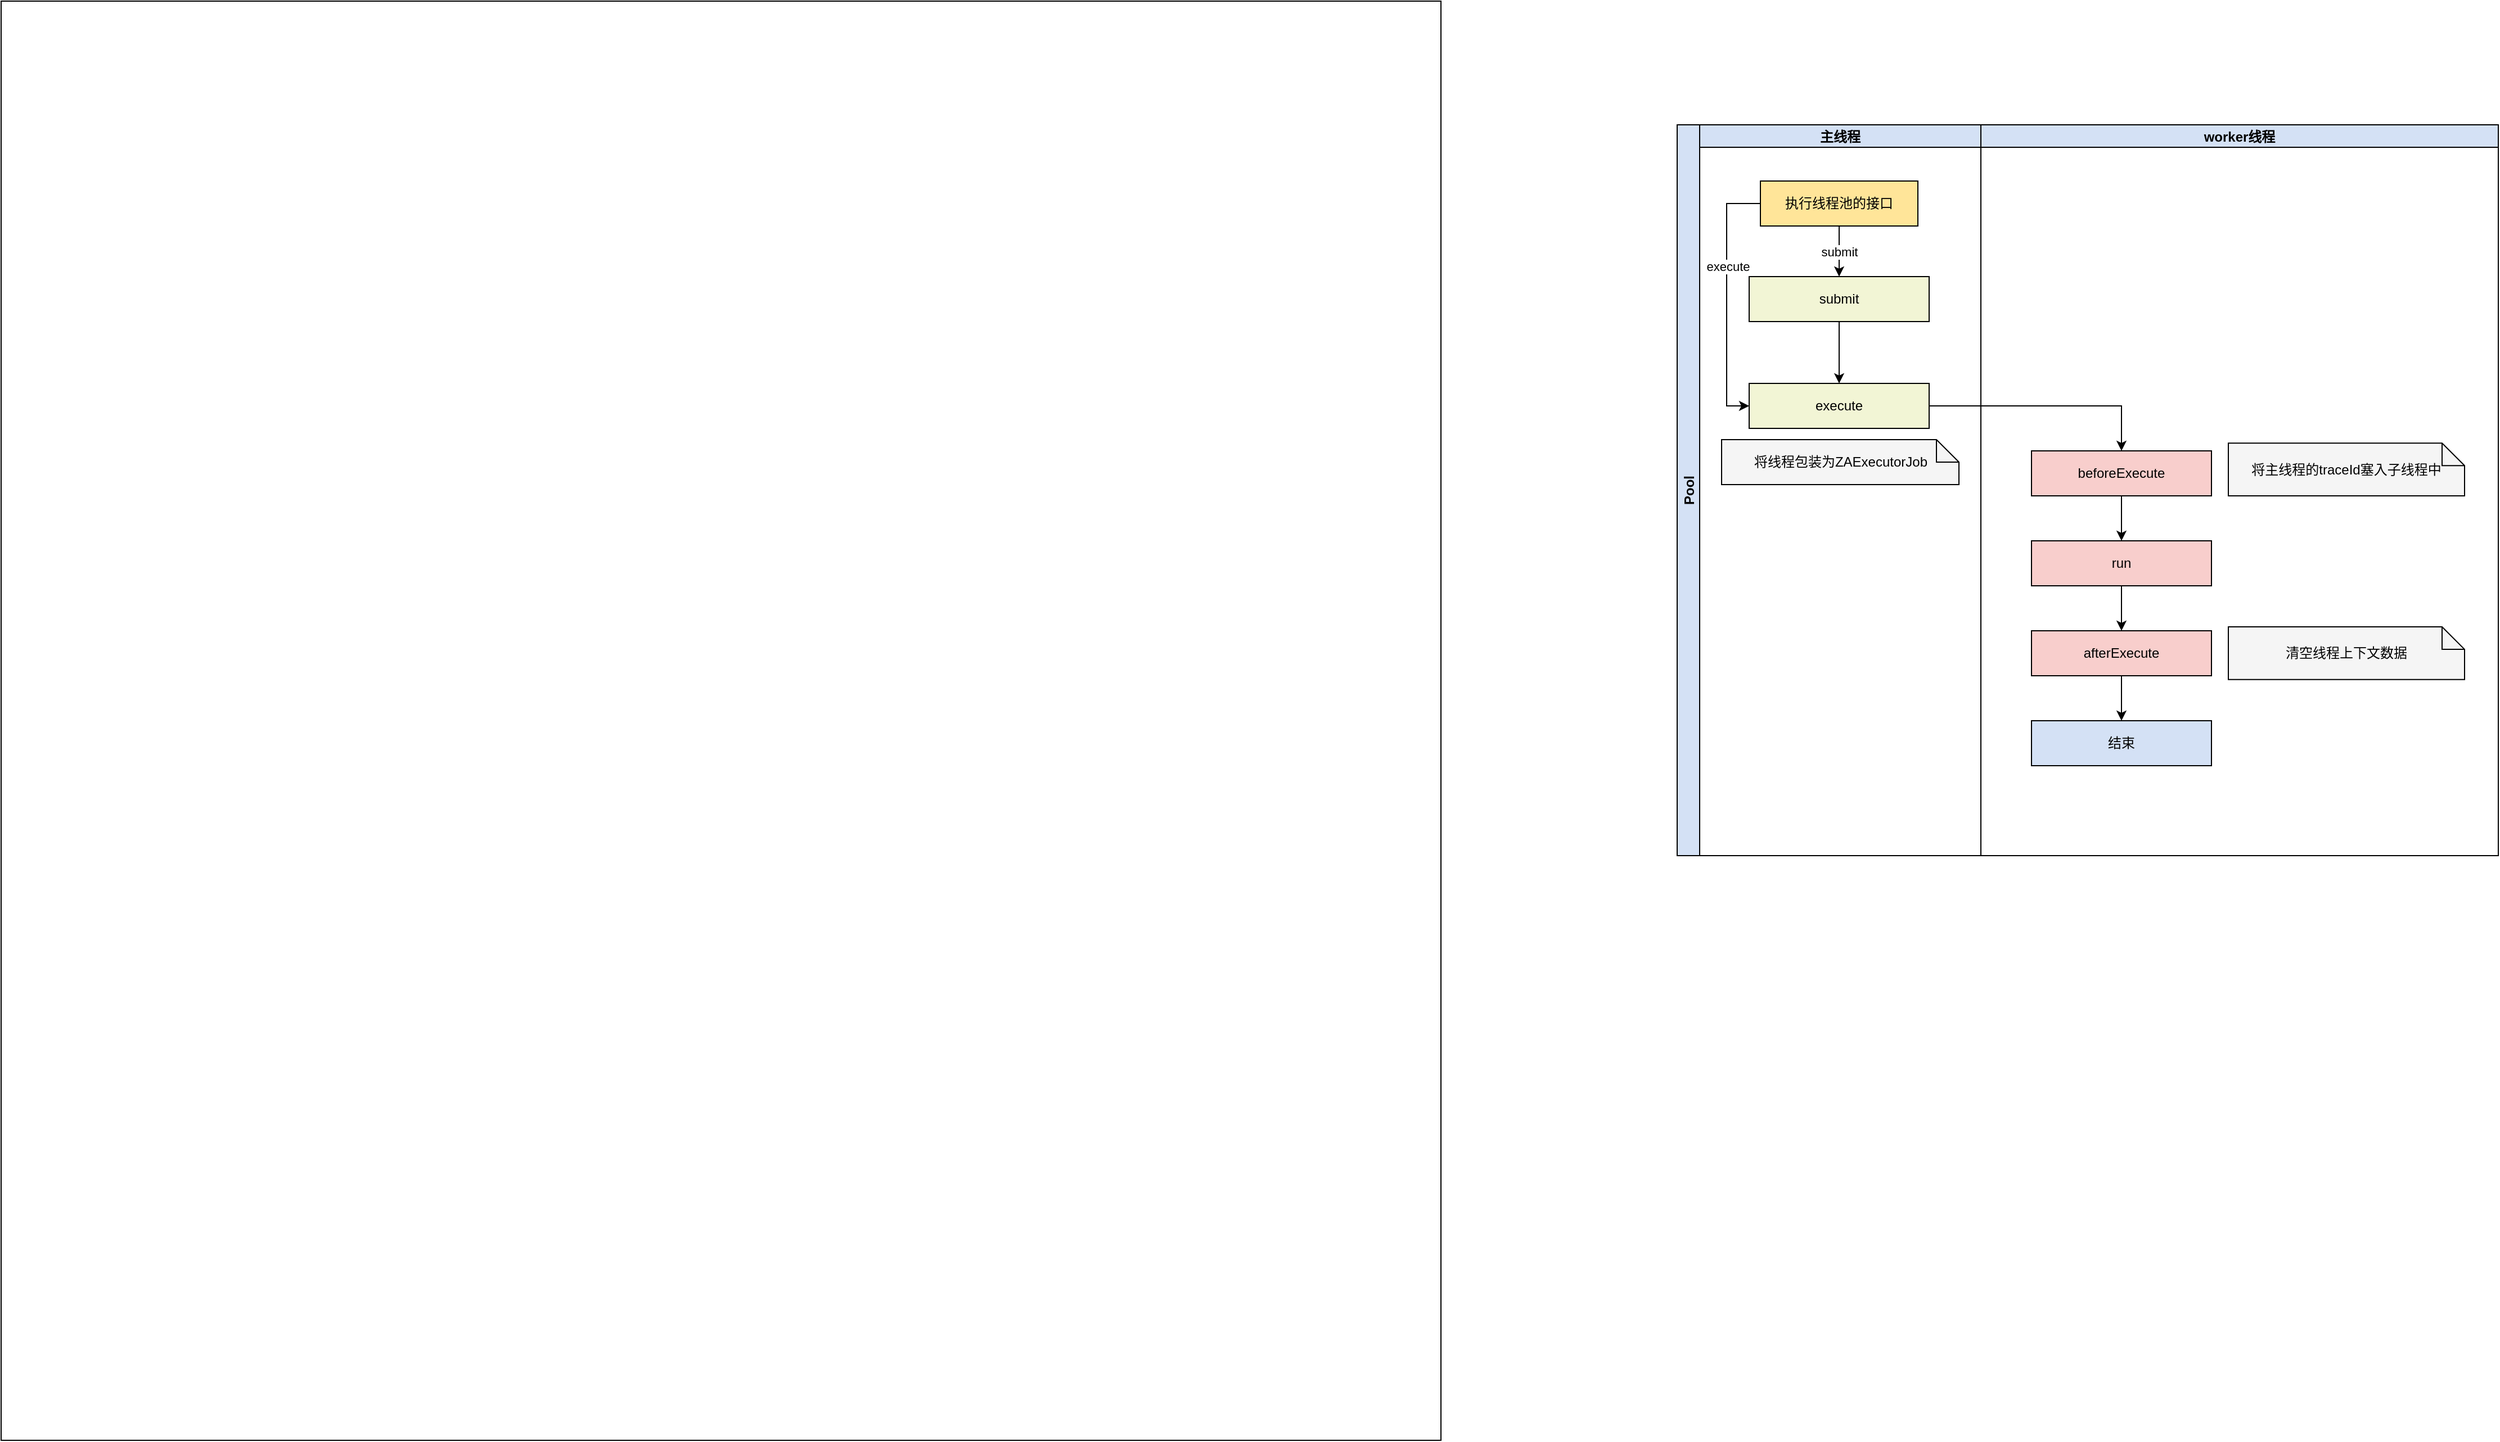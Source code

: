 <mxfile version="17.4.5" type="github">
  <diagram id="nAI1KLYSaczWMPc24v9q" name="Page-1">
    <mxGraphModel dx="3169" dy="701" grid="1" gridSize="10" guides="1" tooltips="1" connect="1" arrows="1" fold="1" page="1" pageScale="1" pageWidth="827" pageHeight="1169" math="0" shadow="0">
      <root>
        <mxCell id="0" />
        <mxCell id="1" parent="0" />
        <mxCell id="86NrVQ4LitImo1cRGKoc-45" value="" style="whiteSpace=wrap;html=1;aspect=fixed;fillColor=#FFFFFF;" vertex="1" parent="1">
          <mxGeometry x="-1300" y="340" width="1280" height="1280" as="geometry" />
        </mxCell>
        <mxCell id="86NrVQ4LitImo1cRGKoc-29" value="Pool" style="swimlane;childLayout=stackLayout;resizeParent=1;resizeParentMax=0;startSize=20;horizontal=0;horizontalStack=1;fillColor=#D4E1F5;" vertex="1" parent="1">
          <mxGeometry x="190" y="450" width="730" height="650" as="geometry" />
        </mxCell>
        <mxCell id="86NrVQ4LitImo1cRGKoc-30" value="主线程" style="swimlane;startSize=20;fillColor=#D4E1F5;" vertex="1" parent="86NrVQ4LitImo1cRGKoc-29">
          <mxGeometry x="20" width="250" height="650" as="geometry" />
        </mxCell>
        <mxCell id="86NrVQ4LitImo1cRGKoc-35" style="edgeStyle=orthogonalEdgeStyle;rounded=0;orthogonalLoop=1;jettySize=auto;html=1;" edge="1" parent="86NrVQ4LitImo1cRGKoc-30" source="86NrVQ4LitImo1cRGKoc-12" target="86NrVQ4LitImo1cRGKoc-1">
          <mxGeometry relative="1" as="geometry" />
        </mxCell>
        <mxCell id="86NrVQ4LitImo1cRGKoc-12" value="submit" style="rounded=0;whiteSpace=wrap;html=1;fillColor=#F2F5D5;" vertex="1" parent="86NrVQ4LitImo1cRGKoc-30">
          <mxGeometry x="44" y="135" width="160" height="40" as="geometry" />
        </mxCell>
        <mxCell id="86NrVQ4LitImo1cRGKoc-1" value="execute" style="rounded=0;whiteSpace=wrap;html=1;fillColor=#F2F5D5;" vertex="1" parent="86NrVQ4LitImo1cRGKoc-30">
          <mxGeometry x="44" y="230" width="160" height="40" as="geometry" />
        </mxCell>
        <mxCell id="86NrVQ4LitImo1cRGKoc-34" value="submit" style="edgeStyle=orthogonalEdgeStyle;rounded=0;orthogonalLoop=1;jettySize=auto;html=1;entryX=0.5;entryY=0;entryDx=0;entryDy=0;" edge="1" parent="86NrVQ4LitImo1cRGKoc-30" source="86NrVQ4LitImo1cRGKoc-16" target="86NrVQ4LitImo1cRGKoc-12">
          <mxGeometry relative="1" as="geometry" />
        </mxCell>
        <mxCell id="86NrVQ4LitImo1cRGKoc-36" style="edgeStyle=orthogonalEdgeStyle;rounded=0;orthogonalLoop=1;jettySize=auto;html=1;entryX=0;entryY=0.5;entryDx=0;entryDy=0;" edge="1" parent="86NrVQ4LitImo1cRGKoc-30" source="86NrVQ4LitImo1cRGKoc-16" target="86NrVQ4LitImo1cRGKoc-1">
          <mxGeometry relative="1" as="geometry">
            <Array as="points">
              <mxPoint x="24" y="70" />
              <mxPoint x="24" y="250" />
            </Array>
          </mxGeometry>
        </mxCell>
        <mxCell id="86NrVQ4LitImo1cRGKoc-38" value="execute" style="edgeLabel;html=1;align=center;verticalAlign=middle;resizable=0;points=[];" vertex="1" connectable="0" parent="86NrVQ4LitImo1cRGKoc-36">
          <mxGeometry x="-0.257" y="1" relative="1" as="geometry">
            <mxPoint as="offset" />
          </mxGeometry>
        </mxCell>
        <mxCell id="86NrVQ4LitImo1cRGKoc-16" value="执行线程池的接口" style="rounded=0;whiteSpace=wrap;html=1;fillColor=#FFE599;" vertex="1" parent="86NrVQ4LitImo1cRGKoc-30">
          <mxGeometry x="54" y="50" width="140" height="40" as="geometry" />
        </mxCell>
        <mxCell id="86NrVQ4LitImo1cRGKoc-43" value="将线程包装为ZAExecutorJob" style="shape=note;size=20;whiteSpace=wrap;html=1;fillColor=#F5F5F5;" vertex="1" parent="86NrVQ4LitImo1cRGKoc-30">
          <mxGeometry x="19.5" y="280" width="211" height="40" as="geometry" />
        </mxCell>
        <mxCell id="86NrVQ4LitImo1cRGKoc-31" value="worker线程" style="swimlane;startSize=20;fillColor=#D4E1F5;" vertex="1" parent="86NrVQ4LitImo1cRGKoc-29">
          <mxGeometry x="270" width="460" height="650" as="geometry" />
        </mxCell>
        <mxCell id="86NrVQ4LitImo1cRGKoc-3" value="beforeExecute" style="rounded=0;whiteSpace=wrap;html=1;fillColor=#F8CECC;" vertex="1" parent="86NrVQ4LitImo1cRGKoc-31">
          <mxGeometry x="45" y="290" width="160" height="40" as="geometry" />
        </mxCell>
        <mxCell id="86NrVQ4LitImo1cRGKoc-4" value="afterExecute" style="rounded=0;whiteSpace=wrap;html=1;fillColor=#F8CECC;" vertex="1" parent="86NrVQ4LitImo1cRGKoc-31">
          <mxGeometry x="45" y="450" width="160" height="40" as="geometry" />
        </mxCell>
        <mxCell id="86NrVQ4LitImo1cRGKoc-11" style="edgeStyle=orthogonalEdgeStyle;rounded=0;orthogonalLoop=1;jettySize=auto;html=1;" edge="1" parent="86NrVQ4LitImo1cRGKoc-31" source="86NrVQ4LitImo1cRGKoc-9" target="86NrVQ4LitImo1cRGKoc-4">
          <mxGeometry relative="1" as="geometry" />
        </mxCell>
        <mxCell id="86NrVQ4LitImo1cRGKoc-9" value="run" style="rounded=0;whiteSpace=wrap;html=1;fillColor=#F8CECC;" vertex="1" parent="86NrVQ4LitImo1cRGKoc-31">
          <mxGeometry x="45" y="370" width="160" height="40" as="geometry" />
        </mxCell>
        <mxCell id="86NrVQ4LitImo1cRGKoc-10" style="edgeStyle=orthogonalEdgeStyle;rounded=0;orthogonalLoop=1;jettySize=auto;html=1;" edge="1" parent="86NrVQ4LitImo1cRGKoc-31" source="86NrVQ4LitImo1cRGKoc-3" target="86NrVQ4LitImo1cRGKoc-9">
          <mxGeometry relative="1" as="geometry" />
        </mxCell>
        <mxCell id="86NrVQ4LitImo1cRGKoc-21" value="结束" style="rounded=0;whiteSpace=wrap;html=1;fillColor=#D4E1F5;" vertex="1" parent="86NrVQ4LitImo1cRGKoc-31">
          <mxGeometry x="45" y="530" width="160" height="40" as="geometry" />
        </mxCell>
        <mxCell id="86NrVQ4LitImo1cRGKoc-22" style="edgeStyle=orthogonalEdgeStyle;rounded=0;orthogonalLoop=1;jettySize=auto;html=1;" edge="1" parent="86NrVQ4LitImo1cRGKoc-31" source="86NrVQ4LitImo1cRGKoc-4" target="86NrVQ4LitImo1cRGKoc-21">
          <mxGeometry relative="1" as="geometry" />
        </mxCell>
        <mxCell id="86NrVQ4LitImo1cRGKoc-41" value="将主线程的traceId塞入子线程中" style="shape=note;size=20;whiteSpace=wrap;html=1;fillColor=#F5F5F5;" vertex="1" parent="86NrVQ4LitImo1cRGKoc-31">
          <mxGeometry x="220" y="283.13" width="210" height="46.87" as="geometry" />
        </mxCell>
        <mxCell id="86NrVQ4LitImo1cRGKoc-44" value="清空线程上下文数据" style="shape=note;size=20;whiteSpace=wrap;html=1;fillColor=#F5F5F5;" vertex="1" parent="86NrVQ4LitImo1cRGKoc-31">
          <mxGeometry x="220" y="446.56" width="210" height="46.87" as="geometry" />
        </mxCell>
        <mxCell id="86NrVQ4LitImo1cRGKoc-39" style="edgeStyle=orthogonalEdgeStyle;rounded=0;orthogonalLoop=1;jettySize=auto;html=1;entryX=0.5;entryY=0;entryDx=0;entryDy=0;" edge="1" parent="86NrVQ4LitImo1cRGKoc-29" source="86NrVQ4LitImo1cRGKoc-1" target="86NrVQ4LitImo1cRGKoc-3">
          <mxGeometry relative="1" as="geometry" />
        </mxCell>
      </root>
    </mxGraphModel>
  </diagram>
</mxfile>
